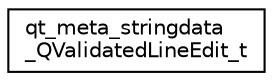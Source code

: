 digraph "Graphical Class Hierarchy"
{
 // LATEX_PDF_SIZE
  edge [fontname="Helvetica",fontsize="10",labelfontname="Helvetica",labelfontsize="10"];
  node [fontname="Helvetica",fontsize="10",shape=record];
  rankdir="LR";
  Node0 [label="qt_meta_stringdata\l_QValidatedLineEdit_t",height=0.2,width=0.4,color="black", fillcolor="white", style="filled",URL="$structqt__meta__stringdata___q_validated_line_edit__t.html",tooltip=" "];
}
